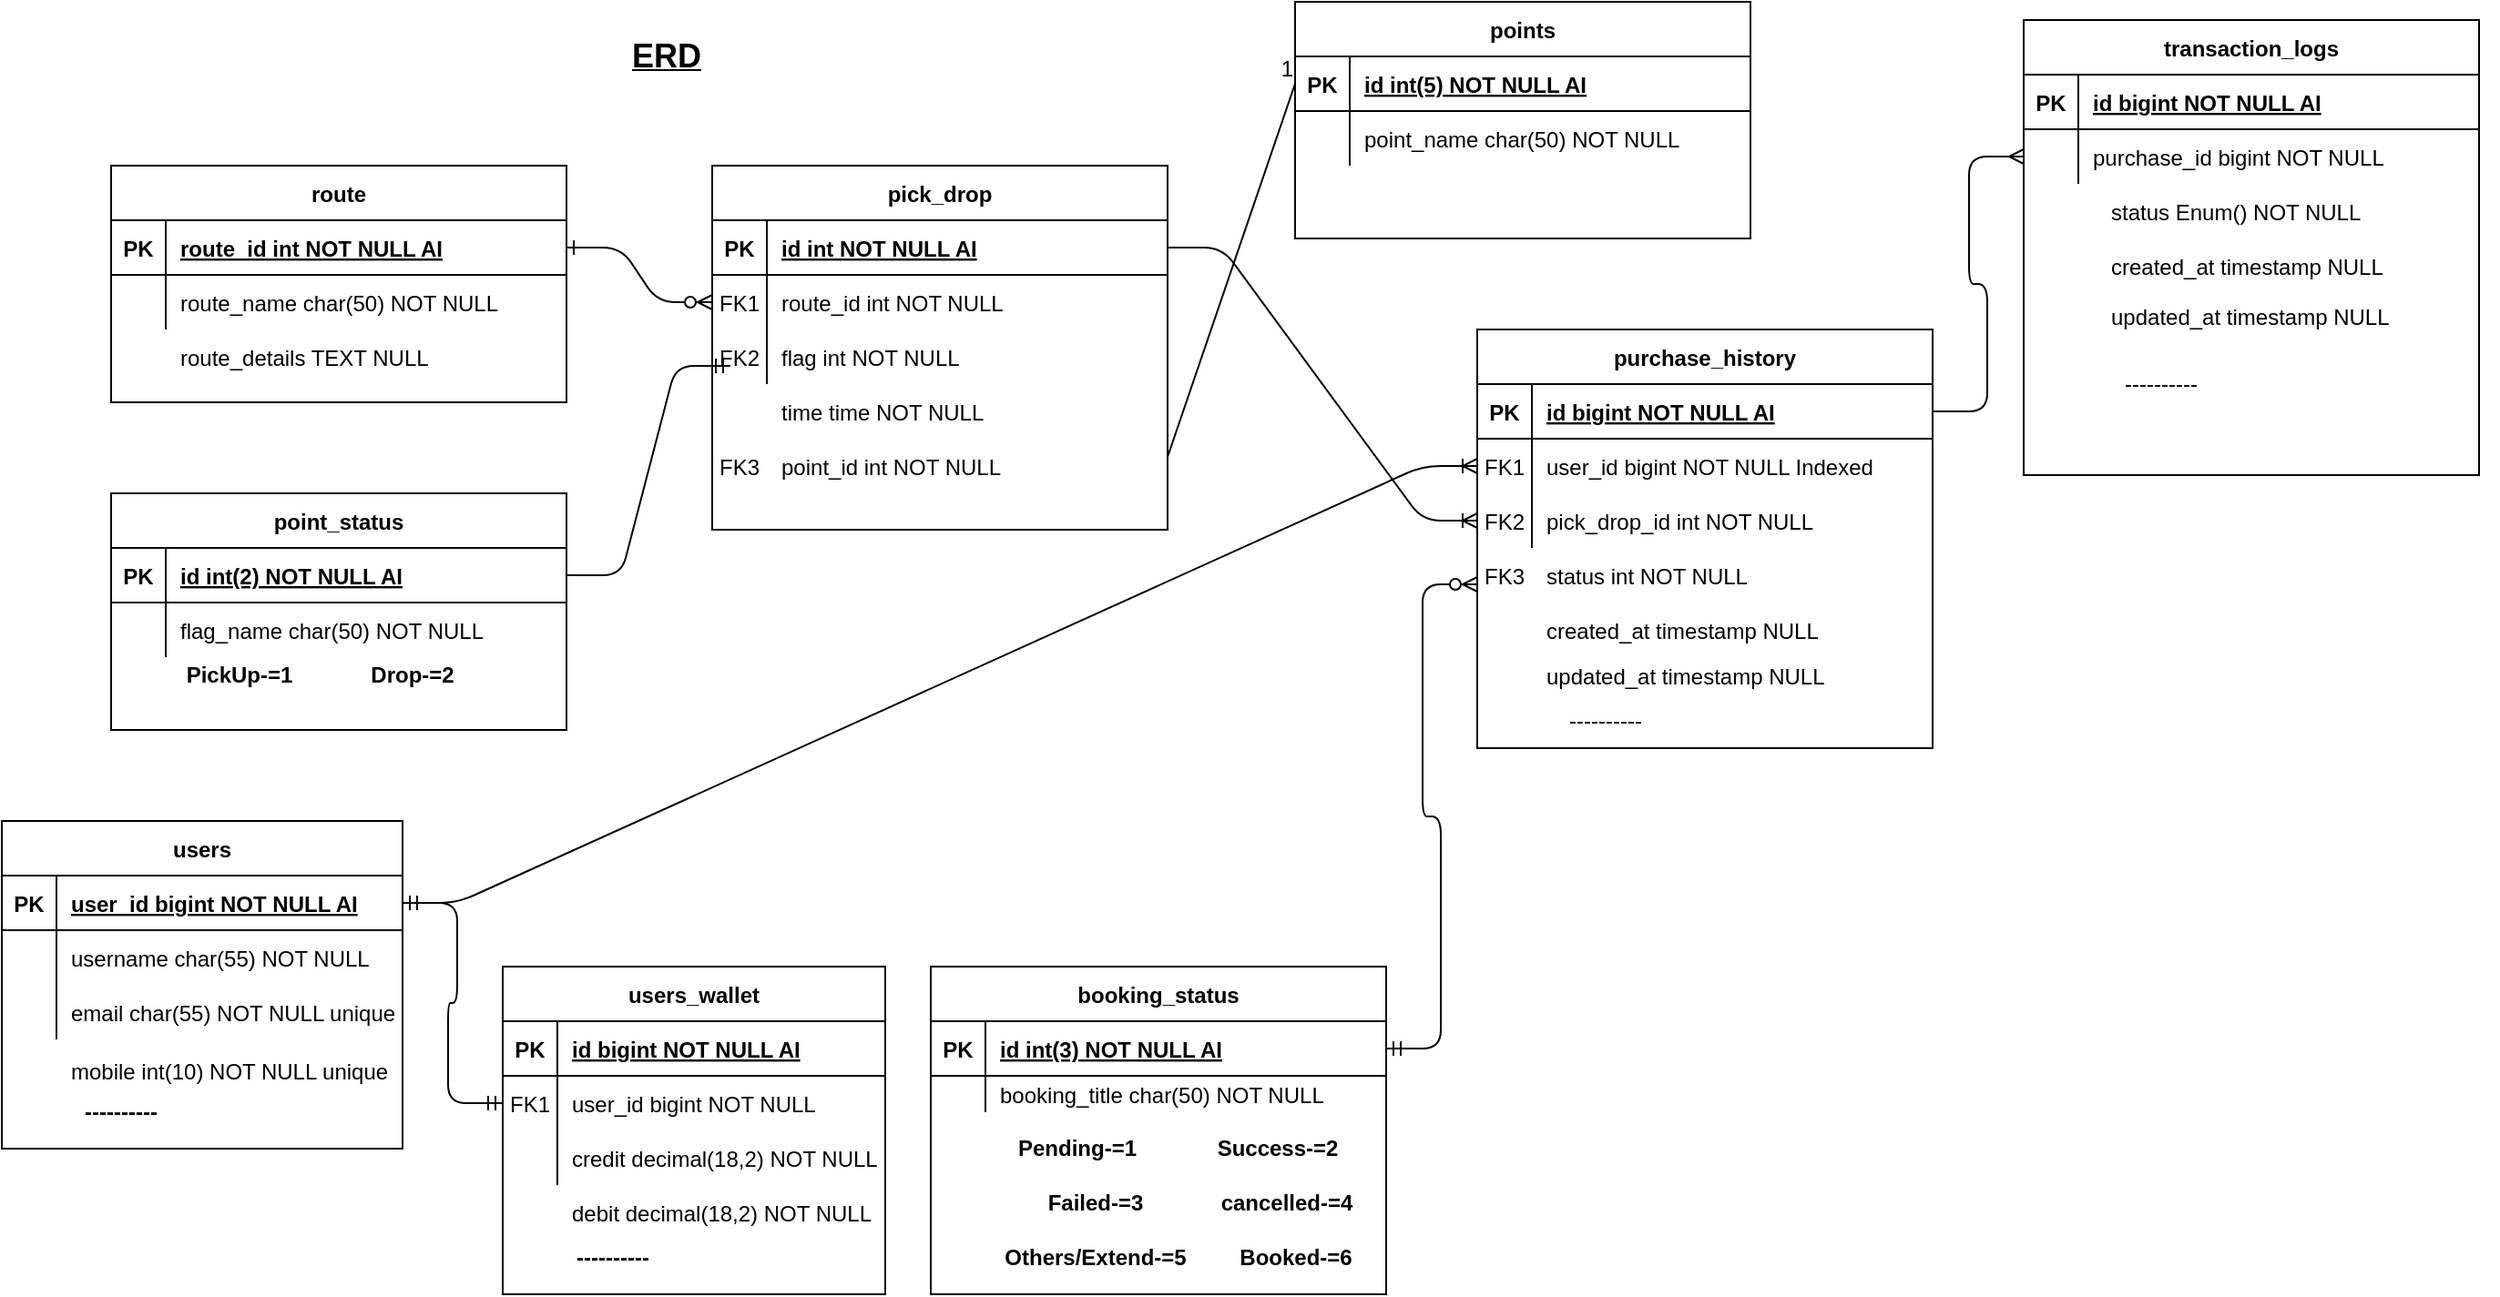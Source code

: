 <mxfile version="14.0.1" type="device"><diagram id="R2lEEEUBdFMjLlhIrx00" name="Page-1"><mxGraphModel dx="1123" dy="561" grid="1" gridSize="10" guides="1" tooltips="1" connect="1" arrows="1" fold="1" page="1" pageScale="1" pageWidth="850" pageHeight="1100" math="0" shadow="0" extFonts="Permanent Marker^https://fonts.googleapis.com/css?family=Permanent+Marker"><root><mxCell id="0"/><mxCell id="1" parent="0"/><mxCell id="C-vyLk0tnHw3VtMMgP7b-1" value="" style="edgeStyle=entityRelationEdgeStyle;endArrow=ERzeroToMany;startArrow=ERone;endFill=1;startFill=0;" parent="1" source="C-vyLk0tnHw3VtMMgP7b-24" target="C-vyLk0tnHw3VtMMgP7b-6" edge="1"><mxGeometry width="100" height="100" relative="1" as="geometry"><mxPoint x="340" y="720" as="sourcePoint"/><mxPoint x="440" y="620" as="targetPoint"/></mxGeometry></mxCell><mxCell id="C-vyLk0tnHw3VtMMgP7b-2" value="pick_drop" style="shape=table;startSize=30;container=1;collapsible=1;childLayout=tableLayout;fixedRows=1;rowLines=0;fontStyle=1;align=center;resizeLast=1;" parent="1" vertex="1"><mxGeometry x="450" y="120" width="250" height="200" as="geometry"/></mxCell><mxCell id="C-vyLk0tnHw3VtMMgP7b-3" value="" style="shape=partialRectangle;collapsible=0;dropTarget=0;pointerEvents=0;fillColor=none;points=[[0,0.5],[1,0.5]];portConstraint=eastwest;top=0;left=0;right=0;bottom=1;" parent="C-vyLk0tnHw3VtMMgP7b-2" vertex="1"><mxGeometry y="30" width="250" height="30" as="geometry"/></mxCell><mxCell id="C-vyLk0tnHw3VtMMgP7b-4" value="PK" style="shape=partialRectangle;overflow=hidden;connectable=0;fillColor=none;top=0;left=0;bottom=0;right=0;fontStyle=1;" parent="C-vyLk0tnHw3VtMMgP7b-3" vertex="1"><mxGeometry width="30" height="30" as="geometry"/></mxCell><mxCell id="C-vyLk0tnHw3VtMMgP7b-5" value="id int NOT NULL AI" style="shape=partialRectangle;overflow=hidden;connectable=0;fillColor=none;top=0;left=0;bottom=0;right=0;align=left;spacingLeft=6;fontStyle=5;" parent="C-vyLk0tnHw3VtMMgP7b-3" vertex="1"><mxGeometry x="30" width="220" height="30" as="geometry"/></mxCell><mxCell id="C-vyLk0tnHw3VtMMgP7b-6" value="" style="shape=partialRectangle;collapsible=0;dropTarget=0;pointerEvents=0;fillColor=none;points=[[0,0.5],[1,0.5]];portConstraint=eastwest;top=0;left=0;right=0;bottom=0;" parent="C-vyLk0tnHw3VtMMgP7b-2" vertex="1"><mxGeometry y="60" width="250" height="30" as="geometry"/></mxCell><mxCell id="C-vyLk0tnHw3VtMMgP7b-7" value="FK1" style="shape=partialRectangle;overflow=hidden;connectable=0;fillColor=none;top=0;left=0;bottom=0;right=0;" parent="C-vyLk0tnHw3VtMMgP7b-6" vertex="1"><mxGeometry width="30" height="30" as="geometry"/></mxCell><mxCell id="C-vyLk0tnHw3VtMMgP7b-8" value="route_id int NOT NULL" style="shape=partialRectangle;overflow=hidden;connectable=0;fillColor=none;top=0;left=0;bottom=0;right=0;align=left;spacingLeft=6;" parent="C-vyLk0tnHw3VtMMgP7b-6" vertex="1"><mxGeometry x="30" width="220" height="30" as="geometry"/></mxCell><mxCell id="C-vyLk0tnHw3VtMMgP7b-9" value="" style="shape=partialRectangle;collapsible=0;dropTarget=0;pointerEvents=0;fillColor=none;points=[[0,0.5],[1,0.5]];portConstraint=eastwest;top=0;left=0;right=0;bottom=0;" parent="C-vyLk0tnHw3VtMMgP7b-2" vertex="1"><mxGeometry y="90" width="250" height="30" as="geometry"/></mxCell><mxCell id="C-vyLk0tnHw3VtMMgP7b-10" value="FK2" style="shape=partialRectangle;overflow=hidden;connectable=0;fillColor=none;top=0;left=0;bottom=0;right=0;" parent="C-vyLk0tnHw3VtMMgP7b-9" vertex="1"><mxGeometry width="30" height="30" as="geometry"/></mxCell><mxCell id="C-vyLk0tnHw3VtMMgP7b-11" value="flag int NOT NULL" style="shape=partialRectangle;overflow=hidden;connectable=0;fillColor=none;top=0;left=0;bottom=0;right=0;align=left;spacingLeft=6;" parent="C-vyLk0tnHw3VtMMgP7b-9" vertex="1"><mxGeometry x="30" width="220" height="30" as="geometry"/></mxCell><mxCell id="C-vyLk0tnHw3VtMMgP7b-13" value="users" style="shape=table;startSize=30;container=1;collapsible=1;childLayout=tableLayout;fixedRows=1;rowLines=0;fontStyle=1;align=center;resizeLast=1;" parent="1" vertex="1"><mxGeometry x="60" y="480" width="220" height="180" as="geometry"/></mxCell><mxCell id="C-vyLk0tnHw3VtMMgP7b-14" value="" style="shape=partialRectangle;collapsible=0;dropTarget=0;pointerEvents=0;fillColor=none;points=[[0,0.5],[1,0.5]];portConstraint=eastwest;top=0;left=0;right=0;bottom=1;" parent="C-vyLk0tnHw3VtMMgP7b-13" vertex="1"><mxGeometry y="30" width="220" height="30" as="geometry"/></mxCell><mxCell id="C-vyLk0tnHw3VtMMgP7b-15" value="PK" style="shape=partialRectangle;overflow=hidden;connectable=0;fillColor=none;top=0;left=0;bottom=0;right=0;fontStyle=1;" parent="C-vyLk0tnHw3VtMMgP7b-14" vertex="1"><mxGeometry width="30" height="30" as="geometry"/></mxCell><mxCell id="C-vyLk0tnHw3VtMMgP7b-16" value="user_id bigint NOT NULL AI" style="shape=partialRectangle;overflow=hidden;connectable=0;fillColor=none;top=0;left=0;bottom=0;right=0;align=left;spacingLeft=6;fontStyle=5;" parent="C-vyLk0tnHw3VtMMgP7b-14" vertex="1"><mxGeometry x="30" width="190" height="30" as="geometry"/></mxCell><mxCell id="C-vyLk0tnHw3VtMMgP7b-17" value="" style="shape=partialRectangle;collapsible=0;dropTarget=0;pointerEvents=0;fillColor=none;points=[[0,0.5],[1,0.5]];portConstraint=eastwest;top=0;left=0;right=0;bottom=0;" parent="C-vyLk0tnHw3VtMMgP7b-13" vertex="1"><mxGeometry y="60" width="220" height="30" as="geometry"/></mxCell><mxCell id="C-vyLk0tnHw3VtMMgP7b-18" value="" style="shape=partialRectangle;overflow=hidden;connectable=0;fillColor=none;top=0;left=0;bottom=0;right=0;" parent="C-vyLk0tnHw3VtMMgP7b-17" vertex="1"><mxGeometry width="30" height="30" as="geometry"/></mxCell><mxCell id="C-vyLk0tnHw3VtMMgP7b-19" value="username char(55) NOT NULL" style="shape=partialRectangle;overflow=hidden;connectable=0;fillColor=none;top=0;left=0;bottom=0;right=0;align=left;spacingLeft=6;" parent="C-vyLk0tnHw3VtMMgP7b-17" vertex="1"><mxGeometry x="30" width="190" height="30" as="geometry"/></mxCell><mxCell id="C-vyLk0tnHw3VtMMgP7b-20" value="" style="shape=partialRectangle;collapsible=0;dropTarget=0;pointerEvents=0;fillColor=none;points=[[0,0.5],[1,0.5]];portConstraint=eastwest;top=0;left=0;right=0;bottom=0;" parent="C-vyLk0tnHw3VtMMgP7b-13" vertex="1"><mxGeometry y="90" width="220" height="30" as="geometry"/></mxCell><mxCell id="C-vyLk0tnHw3VtMMgP7b-21" value="" style="shape=partialRectangle;overflow=hidden;connectable=0;fillColor=none;top=0;left=0;bottom=0;right=0;" parent="C-vyLk0tnHw3VtMMgP7b-20" vertex="1"><mxGeometry width="30" height="30" as="geometry"/></mxCell><mxCell id="C-vyLk0tnHw3VtMMgP7b-22" value="email char(55) NOT NULL unique" style="shape=partialRectangle;overflow=hidden;connectable=0;fillColor=none;top=0;left=0;bottom=0;right=0;align=left;spacingLeft=6;" parent="C-vyLk0tnHw3VtMMgP7b-20" vertex="1"><mxGeometry x="30" width="190" height="30" as="geometry"/></mxCell><mxCell id="C-vyLk0tnHw3VtMMgP7b-23" value="route" style="shape=table;startSize=30;container=1;collapsible=1;childLayout=tableLayout;fixedRows=1;rowLines=0;fontStyle=1;align=center;resizeLast=1;" parent="1" vertex="1"><mxGeometry x="120" y="120" width="250" height="130" as="geometry"/></mxCell><mxCell id="C-vyLk0tnHw3VtMMgP7b-24" value="" style="shape=partialRectangle;collapsible=0;dropTarget=0;pointerEvents=0;fillColor=none;points=[[0,0.5],[1,0.5]];portConstraint=eastwest;top=0;left=0;right=0;bottom=1;" parent="C-vyLk0tnHw3VtMMgP7b-23" vertex="1"><mxGeometry y="30" width="250" height="30" as="geometry"/></mxCell><mxCell id="C-vyLk0tnHw3VtMMgP7b-25" value="PK" style="shape=partialRectangle;overflow=hidden;connectable=0;fillColor=none;top=0;left=0;bottom=0;right=0;fontStyle=1;" parent="C-vyLk0tnHw3VtMMgP7b-24" vertex="1"><mxGeometry width="30" height="30" as="geometry"/></mxCell><mxCell id="C-vyLk0tnHw3VtMMgP7b-26" value="route_id int NOT NULL AI" style="shape=partialRectangle;overflow=hidden;connectable=0;fillColor=none;top=0;left=0;bottom=0;right=0;align=left;spacingLeft=6;fontStyle=5;" parent="C-vyLk0tnHw3VtMMgP7b-24" vertex="1"><mxGeometry x="30" width="220" height="30" as="geometry"/></mxCell><mxCell id="C-vyLk0tnHw3VtMMgP7b-27" value="" style="shape=partialRectangle;collapsible=0;dropTarget=0;pointerEvents=0;fillColor=none;points=[[0,0.5],[1,0.5]];portConstraint=eastwest;top=0;left=0;right=0;bottom=0;" parent="C-vyLk0tnHw3VtMMgP7b-23" vertex="1"><mxGeometry y="60" width="250" height="30" as="geometry"/></mxCell><mxCell id="C-vyLk0tnHw3VtMMgP7b-28" value="" style="shape=partialRectangle;overflow=hidden;connectable=0;fillColor=none;top=0;left=0;bottom=0;right=0;" parent="C-vyLk0tnHw3VtMMgP7b-27" vertex="1"><mxGeometry width="30" height="30" as="geometry"/></mxCell><mxCell id="C-vyLk0tnHw3VtMMgP7b-29" value="route_name char(50) NOT NULL" style="shape=partialRectangle;overflow=hidden;connectable=0;fillColor=none;top=0;left=0;bottom=0;right=0;align=left;spacingLeft=6;" parent="C-vyLk0tnHw3VtMMgP7b-27" vertex="1"><mxGeometry x="30" width="220" height="30" as="geometry"/></mxCell><mxCell id="VeNZCcbQ1obiZEB69ZhL-2" value="route_details TEXT NULL" style="shape=partialRectangle;overflow=hidden;connectable=0;fillColor=none;top=0;left=0;bottom=0;right=0;align=left;spacingLeft=6;" vertex="1" parent="1"><mxGeometry x="150" y="210" width="220" height="30" as="geometry"/></mxCell><mxCell id="VeNZCcbQ1obiZEB69ZhL-3" value="point_status" style="shape=table;startSize=30;container=1;collapsible=1;childLayout=tableLayout;fixedRows=1;rowLines=0;fontStyle=1;align=center;resizeLast=1;" vertex="1" parent="1"><mxGeometry x="120" y="300" width="250" height="130" as="geometry"/></mxCell><mxCell id="VeNZCcbQ1obiZEB69ZhL-4" value="" style="shape=partialRectangle;collapsible=0;dropTarget=0;pointerEvents=0;fillColor=none;points=[[0,0.5],[1,0.5]];portConstraint=eastwest;top=0;left=0;right=0;bottom=1;" vertex="1" parent="VeNZCcbQ1obiZEB69ZhL-3"><mxGeometry y="30" width="250" height="30" as="geometry"/></mxCell><mxCell id="VeNZCcbQ1obiZEB69ZhL-5" value="PK" style="shape=partialRectangle;overflow=hidden;connectable=0;fillColor=none;top=0;left=0;bottom=0;right=0;fontStyle=1;" vertex="1" parent="VeNZCcbQ1obiZEB69ZhL-4"><mxGeometry width="30" height="30" as="geometry"/></mxCell><mxCell id="VeNZCcbQ1obiZEB69ZhL-6" value="id int(2) NOT NULL AI" style="shape=partialRectangle;overflow=hidden;connectable=0;fillColor=none;top=0;left=0;bottom=0;right=0;align=left;spacingLeft=6;fontStyle=5;" vertex="1" parent="VeNZCcbQ1obiZEB69ZhL-4"><mxGeometry x="30" width="220" height="30" as="geometry"/></mxCell><mxCell id="VeNZCcbQ1obiZEB69ZhL-7" value="" style="shape=partialRectangle;collapsible=0;dropTarget=0;pointerEvents=0;fillColor=none;points=[[0,0.5],[1,0.5]];portConstraint=eastwest;top=0;left=0;right=0;bottom=0;" vertex="1" parent="VeNZCcbQ1obiZEB69ZhL-3"><mxGeometry y="60" width="250" height="30" as="geometry"/></mxCell><mxCell id="VeNZCcbQ1obiZEB69ZhL-8" value="" style="shape=partialRectangle;overflow=hidden;connectable=0;fillColor=none;top=0;left=0;bottom=0;right=0;" vertex="1" parent="VeNZCcbQ1obiZEB69ZhL-7"><mxGeometry width="30" height="30" as="geometry"/></mxCell><mxCell id="VeNZCcbQ1obiZEB69ZhL-9" value="flag_name char(50) NOT NULL" style="shape=partialRectangle;overflow=hidden;connectable=0;fillColor=none;top=0;left=0;bottom=0;right=0;align=left;spacingLeft=6;" vertex="1" parent="VeNZCcbQ1obiZEB69ZhL-7"><mxGeometry x="30" width="220" height="30" as="geometry"/></mxCell><mxCell id="VeNZCcbQ1obiZEB69ZhL-12" value="" style="edgeStyle=entityRelationEdgeStyle;fontSize=12;html=1;endArrow=ERmandOne;exitX=1;exitY=0.5;exitDx=0;exitDy=0;" edge="1" parent="1" source="VeNZCcbQ1obiZEB69ZhL-4"><mxGeometry width="100" height="100" relative="1" as="geometry"><mxPoint x="360" y="330" as="sourcePoint"/><mxPoint x="460" y="230" as="targetPoint"/></mxGeometry></mxCell><mxCell id="VeNZCcbQ1obiZEB69ZhL-13" value="mobile int(10) NOT NULL unique" style="shape=partialRectangle;overflow=hidden;connectable=0;fillColor=none;top=0;left=0;bottom=0;right=0;align=left;spacingLeft=6;" vertex="1" parent="1"><mxGeometry x="90" y="602" width="220" height="30" as="geometry"/></mxCell><mxCell id="VeNZCcbQ1obiZEB69ZhL-14" value="&lt;b&gt;----------&lt;/b&gt;" style="text;html=1;align=center;verticalAlign=middle;resizable=0;points=[];autosize=1;" vertex="1" parent="1"><mxGeometry x="95" y="630" width="60" height="20" as="geometry"/></mxCell><mxCell id="VeNZCcbQ1obiZEB69ZhL-15" value="users_wallet" style="shape=table;startSize=30;container=1;collapsible=1;childLayout=tableLayout;fixedRows=1;rowLines=0;fontStyle=1;align=center;resizeLast=1;" vertex="1" parent="1"><mxGeometry x="335" y="560" width="210" height="180" as="geometry"/></mxCell><mxCell id="VeNZCcbQ1obiZEB69ZhL-16" value="" style="shape=partialRectangle;collapsible=0;dropTarget=0;pointerEvents=0;fillColor=none;points=[[0,0.5],[1,0.5]];portConstraint=eastwest;top=0;left=0;right=0;bottom=1;" vertex="1" parent="VeNZCcbQ1obiZEB69ZhL-15"><mxGeometry y="30" width="210" height="30" as="geometry"/></mxCell><mxCell id="VeNZCcbQ1obiZEB69ZhL-17" value="PK" style="shape=partialRectangle;overflow=hidden;connectable=0;fillColor=none;top=0;left=0;bottom=0;right=0;fontStyle=1;" vertex="1" parent="VeNZCcbQ1obiZEB69ZhL-16"><mxGeometry width="30" height="30" as="geometry"/></mxCell><mxCell id="VeNZCcbQ1obiZEB69ZhL-18" value="id bigint NOT NULL AI" style="shape=partialRectangle;overflow=hidden;connectable=0;fillColor=none;top=0;left=0;bottom=0;right=0;align=left;spacingLeft=6;fontStyle=5;" vertex="1" parent="VeNZCcbQ1obiZEB69ZhL-16"><mxGeometry x="30" width="180" height="30" as="geometry"/></mxCell><mxCell id="VeNZCcbQ1obiZEB69ZhL-19" value="" style="shape=partialRectangle;collapsible=0;dropTarget=0;pointerEvents=0;fillColor=none;points=[[0,0.5],[1,0.5]];portConstraint=eastwest;top=0;left=0;right=0;bottom=0;" vertex="1" parent="VeNZCcbQ1obiZEB69ZhL-15"><mxGeometry y="60" width="210" height="30" as="geometry"/></mxCell><mxCell id="VeNZCcbQ1obiZEB69ZhL-20" value="FK1" style="shape=partialRectangle;overflow=hidden;connectable=0;fillColor=none;top=0;left=0;bottom=0;right=0;" vertex="1" parent="VeNZCcbQ1obiZEB69ZhL-19"><mxGeometry width="30" height="30" as="geometry"/></mxCell><mxCell id="VeNZCcbQ1obiZEB69ZhL-21" value="user_id bigint NOT NULL" style="shape=partialRectangle;overflow=hidden;connectable=0;fillColor=none;top=0;left=0;bottom=0;right=0;align=left;spacingLeft=6;" vertex="1" parent="VeNZCcbQ1obiZEB69ZhL-19"><mxGeometry x="30" width="180" height="30" as="geometry"/></mxCell><mxCell id="VeNZCcbQ1obiZEB69ZhL-22" value="" style="shape=partialRectangle;collapsible=0;dropTarget=0;pointerEvents=0;fillColor=none;points=[[0,0.5],[1,0.5]];portConstraint=eastwest;top=0;left=0;right=0;bottom=0;" vertex="1" parent="VeNZCcbQ1obiZEB69ZhL-15"><mxGeometry y="90" width="210" height="30" as="geometry"/></mxCell><mxCell id="VeNZCcbQ1obiZEB69ZhL-23" value="" style="shape=partialRectangle;overflow=hidden;connectable=0;fillColor=none;top=0;left=0;bottom=0;right=0;" vertex="1" parent="VeNZCcbQ1obiZEB69ZhL-22"><mxGeometry width="30" height="30" as="geometry"/></mxCell><mxCell id="VeNZCcbQ1obiZEB69ZhL-24" value="credit decimal(18,2) NOT NULL" style="shape=partialRectangle;overflow=hidden;connectable=0;fillColor=none;top=0;left=0;bottom=0;right=0;align=left;spacingLeft=6;" vertex="1" parent="VeNZCcbQ1obiZEB69ZhL-22"><mxGeometry x="30" width="180" height="30" as="geometry"/></mxCell><mxCell id="VeNZCcbQ1obiZEB69ZhL-25" value="&lt;b&gt;&lt;font style=&quot;font-size: 18px&quot;&gt;&lt;u&gt;ERD&lt;/u&gt;&lt;/font&gt;&lt;/b&gt;" style="text;html=1;strokeColor=none;fillColor=none;align=center;verticalAlign=middle;whiteSpace=wrap;rounded=0;" vertex="1" parent="1"><mxGeometry x="335" y="30" width="180" height="60" as="geometry"/></mxCell><mxCell id="VeNZCcbQ1obiZEB69ZhL-26" value="debit decimal(18,2) NOT NULL" style="shape=partialRectangle;overflow=hidden;connectable=0;fillColor=none;top=0;left=0;bottom=0;right=0;align=left;spacingLeft=6;" vertex="1" parent="1"><mxGeometry x="365" y="680" width="220" height="30" as="geometry"/></mxCell><mxCell id="VeNZCcbQ1obiZEB69ZhL-27" value="&lt;b&gt;----------&lt;/b&gt;" style="text;html=1;align=center;verticalAlign=middle;resizable=0;points=[];autosize=1;" vertex="1" parent="1"><mxGeometry x="365" y="710" width="60" height="20" as="geometry"/></mxCell><mxCell id="VeNZCcbQ1obiZEB69ZhL-28" value="" style="edgeStyle=entityRelationEdgeStyle;fontSize=12;html=1;endArrow=ERmandOne;startArrow=ERmandOne;entryX=0;entryY=0.5;entryDx=0;entryDy=0;exitX=1;exitY=0.5;exitDx=0;exitDy=0;" edge="1" parent="1" source="C-vyLk0tnHw3VtMMgP7b-14" target="VeNZCcbQ1obiZEB69ZhL-19"><mxGeometry width="100" height="100" relative="1" as="geometry"><mxPoint x="270" y="570" as="sourcePoint"/><mxPoint x="370" y="470" as="targetPoint"/></mxGeometry></mxCell><mxCell id="VeNZCcbQ1obiZEB69ZhL-29" value="purchase_history" style="shape=table;startSize=30;container=1;collapsible=1;childLayout=tableLayout;fixedRows=1;rowLines=0;fontStyle=1;align=center;resizeLast=1;" vertex="1" parent="1"><mxGeometry x="870" y="210" width="250" height="230" as="geometry"/></mxCell><mxCell id="VeNZCcbQ1obiZEB69ZhL-30" value="" style="shape=partialRectangle;collapsible=0;dropTarget=0;pointerEvents=0;fillColor=none;points=[[0,0.5],[1,0.5]];portConstraint=eastwest;top=0;left=0;right=0;bottom=1;" vertex="1" parent="VeNZCcbQ1obiZEB69ZhL-29"><mxGeometry y="30" width="250" height="30" as="geometry"/></mxCell><mxCell id="VeNZCcbQ1obiZEB69ZhL-31" value="PK" style="shape=partialRectangle;overflow=hidden;connectable=0;fillColor=none;top=0;left=0;bottom=0;right=0;fontStyle=1;" vertex="1" parent="VeNZCcbQ1obiZEB69ZhL-30"><mxGeometry width="30" height="30" as="geometry"/></mxCell><mxCell id="VeNZCcbQ1obiZEB69ZhL-32" value="id bigint NOT NULL AI" style="shape=partialRectangle;overflow=hidden;connectable=0;fillColor=none;top=0;left=0;bottom=0;right=0;align=left;spacingLeft=6;fontStyle=5;" vertex="1" parent="VeNZCcbQ1obiZEB69ZhL-30"><mxGeometry x="30" width="220" height="30" as="geometry"/></mxCell><mxCell id="VeNZCcbQ1obiZEB69ZhL-33" value="" style="shape=partialRectangle;collapsible=0;dropTarget=0;pointerEvents=0;fillColor=none;points=[[0,0.5],[1,0.5]];portConstraint=eastwest;top=0;left=0;right=0;bottom=0;" vertex="1" parent="VeNZCcbQ1obiZEB69ZhL-29"><mxGeometry y="60" width="250" height="30" as="geometry"/></mxCell><mxCell id="VeNZCcbQ1obiZEB69ZhL-34" value="FK1" style="shape=partialRectangle;overflow=hidden;connectable=0;fillColor=none;top=0;left=0;bottom=0;right=0;" vertex="1" parent="VeNZCcbQ1obiZEB69ZhL-33"><mxGeometry width="30" height="30" as="geometry"/></mxCell><mxCell id="VeNZCcbQ1obiZEB69ZhL-35" value="user_id bigint NOT NULL Indexed" style="shape=partialRectangle;overflow=hidden;connectable=0;fillColor=none;top=0;left=0;bottom=0;right=0;align=left;spacingLeft=6;" vertex="1" parent="VeNZCcbQ1obiZEB69ZhL-33"><mxGeometry x="30" width="220" height="30" as="geometry"/></mxCell><mxCell id="VeNZCcbQ1obiZEB69ZhL-36" value="" style="shape=partialRectangle;collapsible=0;dropTarget=0;pointerEvents=0;fillColor=none;points=[[0,0.5],[1,0.5]];portConstraint=eastwest;top=0;left=0;right=0;bottom=0;" vertex="1" parent="VeNZCcbQ1obiZEB69ZhL-29"><mxGeometry y="90" width="250" height="30" as="geometry"/></mxCell><mxCell id="VeNZCcbQ1obiZEB69ZhL-37" value="FK2" style="shape=partialRectangle;overflow=hidden;connectable=0;fillColor=none;top=0;left=0;bottom=0;right=0;" vertex="1" parent="VeNZCcbQ1obiZEB69ZhL-36"><mxGeometry width="30" height="30" as="geometry"/></mxCell><mxCell id="VeNZCcbQ1obiZEB69ZhL-38" value="pick_drop_id int NOT NULL" style="shape=partialRectangle;overflow=hidden;connectable=0;fillColor=none;top=0;left=0;bottom=0;right=0;align=left;spacingLeft=6;" vertex="1" parent="VeNZCcbQ1obiZEB69ZhL-36"><mxGeometry x="30" width="220" height="30" as="geometry"/></mxCell><mxCell id="VeNZCcbQ1obiZEB69ZhL-39" value="PickUp-=1" style="text;html=1;align=center;verticalAlign=middle;resizable=0;points=[];autosize=1;fontStyle=1" vertex="1" parent="1"><mxGeometry x="155" y="390" width="70" height="20" as="geometry"/></mxCell><mxCell id="VeNZCcbQ1obiZEB69ZhL-40" value="Drop-=2" style="text;html=1;align=center;verticalAlign=middle;resizable=0;points=[];autosize=1;fontStyle=1" vertex="1" parent="1"><mxGeometry x="255" y="390" width="60" height="20" as="geometry"/></mxCell><mxCell id="VeNZCcbQ1obiZEB69ZhL-42" value="" style="edgeStyle=entityRelationEdgeStyle;fontSize=12;html=1;endArrow=ERoneToMany;exitX=1;exitY=0.5;exitDx=0;exitDy=0;" edge="1" parent="1" source="C-vyLk0tnHw3VtMMgP7b-3" target="VeNZCcbQ1obiZEB69ZhL-36"><mxGeometry width="100" height="100" relative="1" as="geometry"><mxPoint x="360" y="460" as="sourcePoint"/><mxPoint x="460" y="360" as="targetPoint"/></mxGeometry></mxCell><mxCell id="VeNZCcbQ1obiZEB69ZhL-43" value="" style="edgeStyle=entityRelationEdgeStyle;fontSize=12;html=1;endArrow=ERoneToMany;exitX=1;exitY=0.5;exitDx=0;exitDy=0;entryX=0;entryY=0.5;entryDx=0;entryDy=0;" edge="1" parent="1" source="C-vyLk0tnHw3VtMMgP7b-14" target="VeNZCcbQ1obiZEB69ZhL-33"><mxGeometry width="100" height="100" relative="1" as="geometry"><mxPoint x="360" y="460" as="sourcePoint"/><mxPoint x="460" y="360" as="targetPoint"/></mxGeometry></mxCell><mxCell id="VeNZCcbQ1obiZEB69ZhL-44" value="booking_status" style="shape=table;startSize=30;container=1;collapsible=1;childLayout=tableLayout;fixedRows=1;rowLines=0;fontStyle=1;align=center;resizeLast=1;" vertex="1" parent="1"><mxGeometry x="570" y="560" width="250" height="180" as="geometry"/></mxCell><mxCell id="VeNZCcbQ1obiZEB69ZhL-45" value="" style="shape=partialRectangle;collapsible=0;dropTarget=0;pointerEvents=0;fillColor=none;points=[[0,0.5],[1,0.5]];portConstraint=eastwest;top=0;left=0;right=0;bottom=1;" vertex="1" parent="VeNZCcbQ1obiZEB69ZhL-44"><mxGeometry y="30" width="250" height="30" as="geometry"/></mxCell><mxCell id="VeNZCcbQ1obiZEB69ZhL-46" value="PK" style="shape=partialRectangle;overflow=hidden;connectable=0;fillColor=none;top=0;left=0;bottom=0;right=0;fontStyle=1;" vertex="1" parent="VeNZCcbQ1obiZEB69ZhL-45"><mxGeometry width="30" height="30" as="geometry"/></mxCell><mxCell id="VeNZCcbQ1obiZEB69ZhL-47" value="id int(3) NOT NULL AI" style="shape=partialRectangle;overflow=hidden;connectable=0;fillColor=none;top=0;left=0;bottom=0;right=0;align=left;spacingLeft=6;fontStyle=5;" vertex="1" parent="VeNZCcbQ1obiZEB69ZhL-45"><mxGeometry x="30" width="220" height="30" as="geometry"/></mxCell><mxCell id="VeNZCcbQ1obiZEB69ZhL-48" value="" style="shape=partialRectangle;collapsible=0;dropTarget=0;pointerEvents=0;fillColor=none;points=[[0,0.5],[1,0.5]];portConstraint=eastwest;top=0;left=0;right=0;bottom=0;" vertex="1" parent="VeNZCcbQ1obiZEB69ZhL-44"><mxGeometry y="60" width="250" height="20" as="geometry"/></mxCell><mxCell id="VeNZCcbQ1obiZEB69ZhL-49" value="" style="shape=partialRectangle;overflow=hidden;connectable=0;fillColor=none;top=0;left=0;bottom=0;right=0;" vertex="1" parent="VeNZCcbQ1obiZEB69ZhL-48"><mxGeometry width="30" height="20" as="geometry"/></mxCell><mxCell id="VeNZCcbQ1obiZEB69ZhL-50" value="booking_title char(50) NOT NULL" style="shape=partialRectangle;overflow=hidden;connectable=0;fillColor=none;top=0;left=0;bottom=0;right=0;align=left;spacingLeft=6;" vertex="1" parent="VeNZCcbQ1obiZEB69ZhL-48"><mxGeometry x="30" width="220" height="20" as="geometry"/></mxCell><mxCell id="VeNZCcbQ1obiZEB69ZhL-51" value="Pending-=1" style="text;html=1;align=center;verticalAlign=middle;resizable=0;points=[];autosize=1;fontStyle=1" vertex="1" parent="1"><mxGeometry x="610" y="650" width="80" height="20" as="geometry"/></mxCell><mxCell id="VeNZCcbQ1obiZEB69ZhL-52" value="Success-=2" style="text;html=1;align=center;verticalAlign=middle;resizable=0;points=[];autosize=1;fontStyle=1" vertex="1" parent="1"><mxGeometry x="720" y="650" width="80" height="20" as="geometry"/></mxCell><mxCell id="VeNZCcbQ1obiZEB69ZhL-53" value="Failed-=3" style="text;html=1;align=center;verticalAlign=middle;resizable=0;points=[];autosize=1;fontStyle=1" vertex="1" parent="1"><mxGeometry x="625" y="680" width="70" height="20" as="geometry"/></mxCell><mxCell id="VeNZCcbQ1obiZEB69ZhL-54" value="cancelled-=4" style="text;html=1;align=center;verticalAlign=middle;resizable=0;points=[];autosize=1;fontStyle=1" vertex="1" parent="1"><mxGeometry x="720" y="680" width="90" height="20" as="geometry"/></mxCell><mxCell id="VeNZCcbQ1obiZEB69ZhL-55" value="Others/Extend-=5" style="text;html=1;align=center;verticalAlign=middle;resizable=0;points=[];autosize=1;fontStyle=1" vertex="1" parent="1"><mxGeometry x="600" y="710" width="120" height="20" as="geometry"/></mxCell><mxCell id="VeNZCcbQ1obiZEB69ZhL-58" value="status int NOT NULL" style="shape=partialRectangle;overflow=hidden;connectable=0;fillColor=none;top=0;left=0;bottom=0;right=0;align=left;spacingLeft=6;" vertex="1" parent="1"><mxGeometry x="900" y="330" width="220" height="30" as="geometry"/></mxCell><mxCell id="VeNZCcbQ1obiZEB69ZhL-60" value="" style="edgeStyle=entityRelationEdgeStyle;fontSize=12;html=1;endArrow=ERzeroToMany;startArrow=ERmandOne;exitX=1;exitY=0.5;exitDx=0;exitDy=0;" edge="1" parent="1" source="VeNZCcbQ1obiZEB69ZhL-45"><mxGeometry width="100" height="100" relative="1" as="geometry"><mxPoint x="360" y="520" as="sourcePoint"/><mxPoint x="870" y="350" as="targetPoint"/></mxGeometry></mxCell><mxCell id="VeNZCcbQ1obiZEB69ZhL-61" value="FK3" style="shape=partialRectangle;overflow=hidden;connectable=0;fillColor=none;top=0;left=0;bottom=0;right=0;" vertex="1" parent="1"><mxGeometry x="870" y="330" width="30" height="30" as="geometry"/></mxCell><mxCell id="VeNZCcbQ1obiZEB69ZhL-62" value="time time NOT NULL" style="shape=partialRectangle;overflow=hidden;connectable=0;fillColor=none;top=0;left=0;bottom=0;right=0;align=left;spacingLeft=6;" vertex="1" parent="1"><mxGeometry x="480" y="240" width="220" height="30" as="geometry"/></mxCell><mxCell id="VeNZCcbQ1obiZEB69ZhL-63" value="point_id int NOT NULL" style="shape=partialRectangle;overflow=hidden;connectable=0;fillColor=none;top=0;left=0;bottom=0;right=0;align=left;spacingLeft=6;" vertex="1" parent="1"><mxGeometry x="480" y="270" width="220" height="30" as="geometry"/></mxCell><mxCell id="VeNZCcbQ1obiZEB69ZhL-64" value="FK3" style="shape=partialRectangle;overflow=hidden;connectable=0;fillColor=none;top=0;left=0;bottom=0;right=0;" vertex="1" parent="1"><mxGeometry x="450" y="270" width="30" height="30" as="geometry"/></mxCell><mxCell id="VeNZCcbQ1obiZEB69ZhL-65" value="points" style="shape=table;startSize=30;container=1;collapsible=1;childLayout=tableLayout;fixedRows=1;rowLines=0;fontStyle=1;align=center;resizeLast=1;" vertex="1" parent="1"><mxGeometry x="770" y="30" width="250" height="130" as="geometry"/></mxCell><mxCell id="VeNZCcbQ1obiZEB69ZhL-66" value="" style="shape=partialRectangle;collapsible=0;dropTarget=0;pointerEvents=0;fillColor=none;points=[[0,0.5],[1,0.5]];portConstraint=eastwest;top=0;left=0;right=0;bottom=1;" vertex="1" parent="VeNZCcbQ1obiZEB69ZhL-65"><mxGeometry y="30" width="250" height="30" as="geometry"/></mxCell><mxCell id="VeNZCcbQ1obiZEB69ZhL-67" value="PK" style="shape=partialRectangle;overflow=hidden;connectable=0;fillColor=none;top=0;left=0;bottom=0;right=0;fontStyle=1;" vertex="1" parent="VeNZCcbQ1obiZEB69ZhL-66"><mxGeometry width="30" height="30" as="geometry"/></mxCell><mxCell id="VeNZCcbQ1obiZEB69ZhL-68" value="id int(5) NOT NULL AI" style="shape=partialRectangle;overflow=hidden;connectable=0;fillColor=none;top=0;left=0;bottom=0;right=0;align=left;spacingLeft=6;fontStyle=5;" vertex="1" parent="VeNZCcbQ1obiZEB69ZhL-66"><mxGeometry x="30" width="220" height="30" as="geometry"/></mxCell><mxCell id="VeNZCcbQ1obiZEB69ZhL-69" value="" style="shape=partialRectangle;collapsible=0;dropTarget=0;pointerEvents=0;fillColor=none;points=[[0,0.5],[1,0.5]];portConstraint=eastwest;top=0;left=0;right=0;bottom=0;" vertex="1" parent="VeNZCcbQ1obiZEB69ZhL-65"><mxGeometry y="60" width="250" height="30" as="geometry"/></mxCell><mxCell id="VeNZCcbQ1obiZEB69ZhL-70" value="" style="shape=partialRectangle;overflow=hidden;connectable=0;fillColor=none;top=0;left=0;bottom=0;right=0;" vertex="1" parent="VeNZCcbQ1obiZEB69ZhL-69"><mxGeometry width="30" height="30" as="geometry"/></mxCell><mxCell id="VeNZCcbQ1obiZEB69ZhL-71" value="point_name char(50) NOT NULL" style="shape=partialRectangle;overflow=hidden;connectable=0;fillColor=none;top=0;left=0;bottom=0;right=0;align=left;spacingLeft=6;" vertex="1" parent="VeNZCcbQ1obiZEB69ZhL-69"><mxGeometry x="30" width="220" height="30" as="geometry"/></mxCell><mxCell id="VeNZCcbQ1obiZEB69ZhL-77" value="" style="endArrow=none;html=1;rounded=0;entryX=0;entryY=0.5;entryDx=0;entryDy=0;" edge="1" parent="1" target="VeNZCcbQ1obiZEB69ZhL-66"><mxGeometry relative="1" as="geometry"><mxPoint x="700" y="280" as="sourcePoint"/><mxPoint x="780" y="240" as="targetPoint"/></mxGeometry></mxCell><mxCell id="VeNZCcbQ1obiZEB69ZhL-78" value="1" style="resizable=0;html=1;align=right;verticalAlign=bottom;" connectable="0" vertex="1" parent="VeNZCcbQ1obiZEB69ZhL-77"><mxGeometry x="1" relative="1" as="geometry"/></mxCell><mxCell id="VeNZCcbQ1obiZEB69ZhL-79" value="created_at timestamp NULL" style="shape=partialRectangle;overflow=hidden;connectable=0;fillColor=none;top=0;left=0;bottom=0;right=0;align=left;spacingLeft=6;" vertex="1" parent="1"><mxGeometry x="900" y="360" width="220" height="30" as="geometry"/></mxCell><mxCell id="VeNZCcbQ1obiZEB69ZhL-80" value="updated_at timestamp NULL" style="shape=partialRectangle;overflow=hidden;connectable=0;fillColor=none;top=0;left=0;bottom=0;right=0;align=left;spacingLeft=6;" vertex="1" parent="1"><mxGeometry x="900" y="385" width="220" height="30" as="geometry"/></mxCell><mxCell id="VeNZCcbQ1obiZEB69ZhL-82" value="----------" style="text;html=1;align=center;verticalAlign=middle;resizable=0;points=[];autosize=1;" vertex="1" parent="1"><mxGeometry x="910" y="415" width="60" height="20" as="geometry"/></mxCell><mxCell id="VeNZCcbQ1obiZEB69ZhL-83" value="transaction_logs" style="shape=table;startSize=30;container=1;collapsible=1;childLayout=tableLayout;fixedRows=1;rowLines=0;fontStyle=1;align=center;resizeLast=1;" vertex="1" parent="1"><mxGeometry x="1170" y="40" width="250" height="250" as="geometry"/></mxCell><mxCell id="VeNZCcbQ1obiZEB69ZhL-84" value="" style="shape=partialRectangle;collapsible=0;dropTarget=0;pointerEvents=0;fillColor=none;points=[[0,0.5],[1,0.5]];portConstraint=eastwest;top=0;left=0;right=0;bottom=1;" vertex="1" parent="VeNZCcbQ1obiZEB69ZhL-83"><mxGeometry y="30" width="250" height="30" as="geometry"/></mxCell><mxCell id="VeNZCcbQ1obiZEB69ZhL-85" value="PK" style="shape=partialRectangle;overflow=hidden;connectable=0;fillColor=none;top=0;left=0;bottom=0;right=0;fontStyle=1;" vertex="1" parent="VeNZCcbQ1obiZEB69ZhL-84"><mxGeometry width="30" height="30" as="geometry"/></mxCell><mxCell id="VeNZCcbQ1obiZEB69ZhL-86" value="id bigint NOT NULL AI" style="shape=partialRectangle;overflow=hidden;connectable=0;fillColor=none;top=0;left=0;bottom=0;right=0;align=left;spacingLeft=6;fontStyle=5;" vertex="1" parent="VeNZCcbQ1obiZEB69ZhL-84"><mxGeometry x="30" width="220" height="30" as="geometry"/></mxCell><mxCell id="VeNZCcbQ1obiZEB69ZhL-87" value="" style="shape=partialRectangle;collapsible=0;dropTarget=0;pointerEvents=0;fillColor=none;points=[[0,0.5],[1,0.5]];portConstraint=eastwest;top=0;left=0;right=0;bottom=0;" vertex="1" parent="VeNZCcbQ1obiZEB69ZhL-83"><mxGeometry y="60" width="250" height="30" as="geometry"/></mxCell><mxCell id="VeNZCcbQ1obiZEB69ZhL-88" value="" style="shape=partialRectangle;overflow=hidden;connectable=0;fillColor=none;top=0;left=0;bottom=0;right=0;" vertex="1" parent="VeNZCcbQ1obiZEB69ZhL-87"><mxGeometry width="30" height="30" as="geometry"/></mxCell><mxCell id="VeNZCcbQ1obiZEB69ZhL-89" value="purchase_id bigint NOT NULL" style="shape=partialRectangle;overflow=hidden;connectable=0;fillColor=none;top=0;left=0;bottom=0;right=0;align=left;spacingLeft=6;" vertex="1" parent="VeNZCcbQ1obiZEB69ZhL-87"><mxGeometry x="30" width="220" height="30" as="geometry"/></mxCell><mxCell id="VeNZCcbQ1obiZEB69ZhL-90" value="Booked-=6" style="text;html=1;align=center;verticalAlign=middle;resizable=0;points=[];autosize=1;fontStyle=1" vertex="1" parent="1"><mxGeometry x="730" y="710" width="80" height="20" as="geometry"/></mxCell><mxCell id="VeNZCcbQ1obiZEB69ZhL-91" value="" style="edgeStyle=entityRelationEdgeStyle;fontSize=12;html=1;endArrow=ERmany;entryX=0;entryY=0.5;entryDx=0;entryDy=0;exitX=1;exitY=0.5;exitDx=0;exitDy=0;" edge="1" parent="1" source="VeNZCcbQ1obiZEB69ZhL-30" target="VeNZCcbQ1obiZEB69ZhL-87"><mxGeometry width="100" height="100" relative="1" as="geometry"><mxPoint x="810" y="310" as="sourcePoint"/><mxPoint x="910" y="210" as="targetPoint"/></mxGeometry></mxCell><mxCell id="VeNZCcbQ1obiZEB69ZhL-94" value="status Enum() NOT NULL" style="shape=partialRectangle;overflow=hidden;connectable=0;fillColor=none;top=0;left=0;bottom=0;right=0;align=left;spacingLeft=6;" vertex="1" parent="1"><mxGeometry x="1210" y="130" width="190" height="30" as="geometry"/></mxCell><mxCell id="VeNZCcbQ1obiZEB69ZhL-95" value="updated_at timestamp NULL" style="shape=partialRectangle;overflow=hidden;connectable=0;fillColor=none;top=0;left=0;bottom=0;right=0;align=left;spacingLeft=6;" vertex="1" parent="1"><mxGeometry x="1210" y="190" width="180" height="25" as="geometry"/></mxCell><mxCell id="VeNZCcbQ1obiZEB69ZhL-96" value="created_at timestamp NULL" style="shape=partialRectangle;overflow=hidden;connectable=0;fillColor=none;top=0;left=0;bottom=0;right=0;align=left;spacingLeft=6;" vertex="1" parent="1"><mxGeometry x="1210" y="160" width="220" height="30" as="geometry"/></mxCell><mxCell id="VeNZCcbQ1obiZEB69ZhL-97" value="----------" style="text;html=1;align=center;verticalAlign=middle;resizable=0;points=[];autosize=1;" vertex="1" parent="1"><mxGeometry x="1215" y="230" width="60" height="20" as="geometry"/></mxCell></root></mxGraphModel></diagram></mxfile>